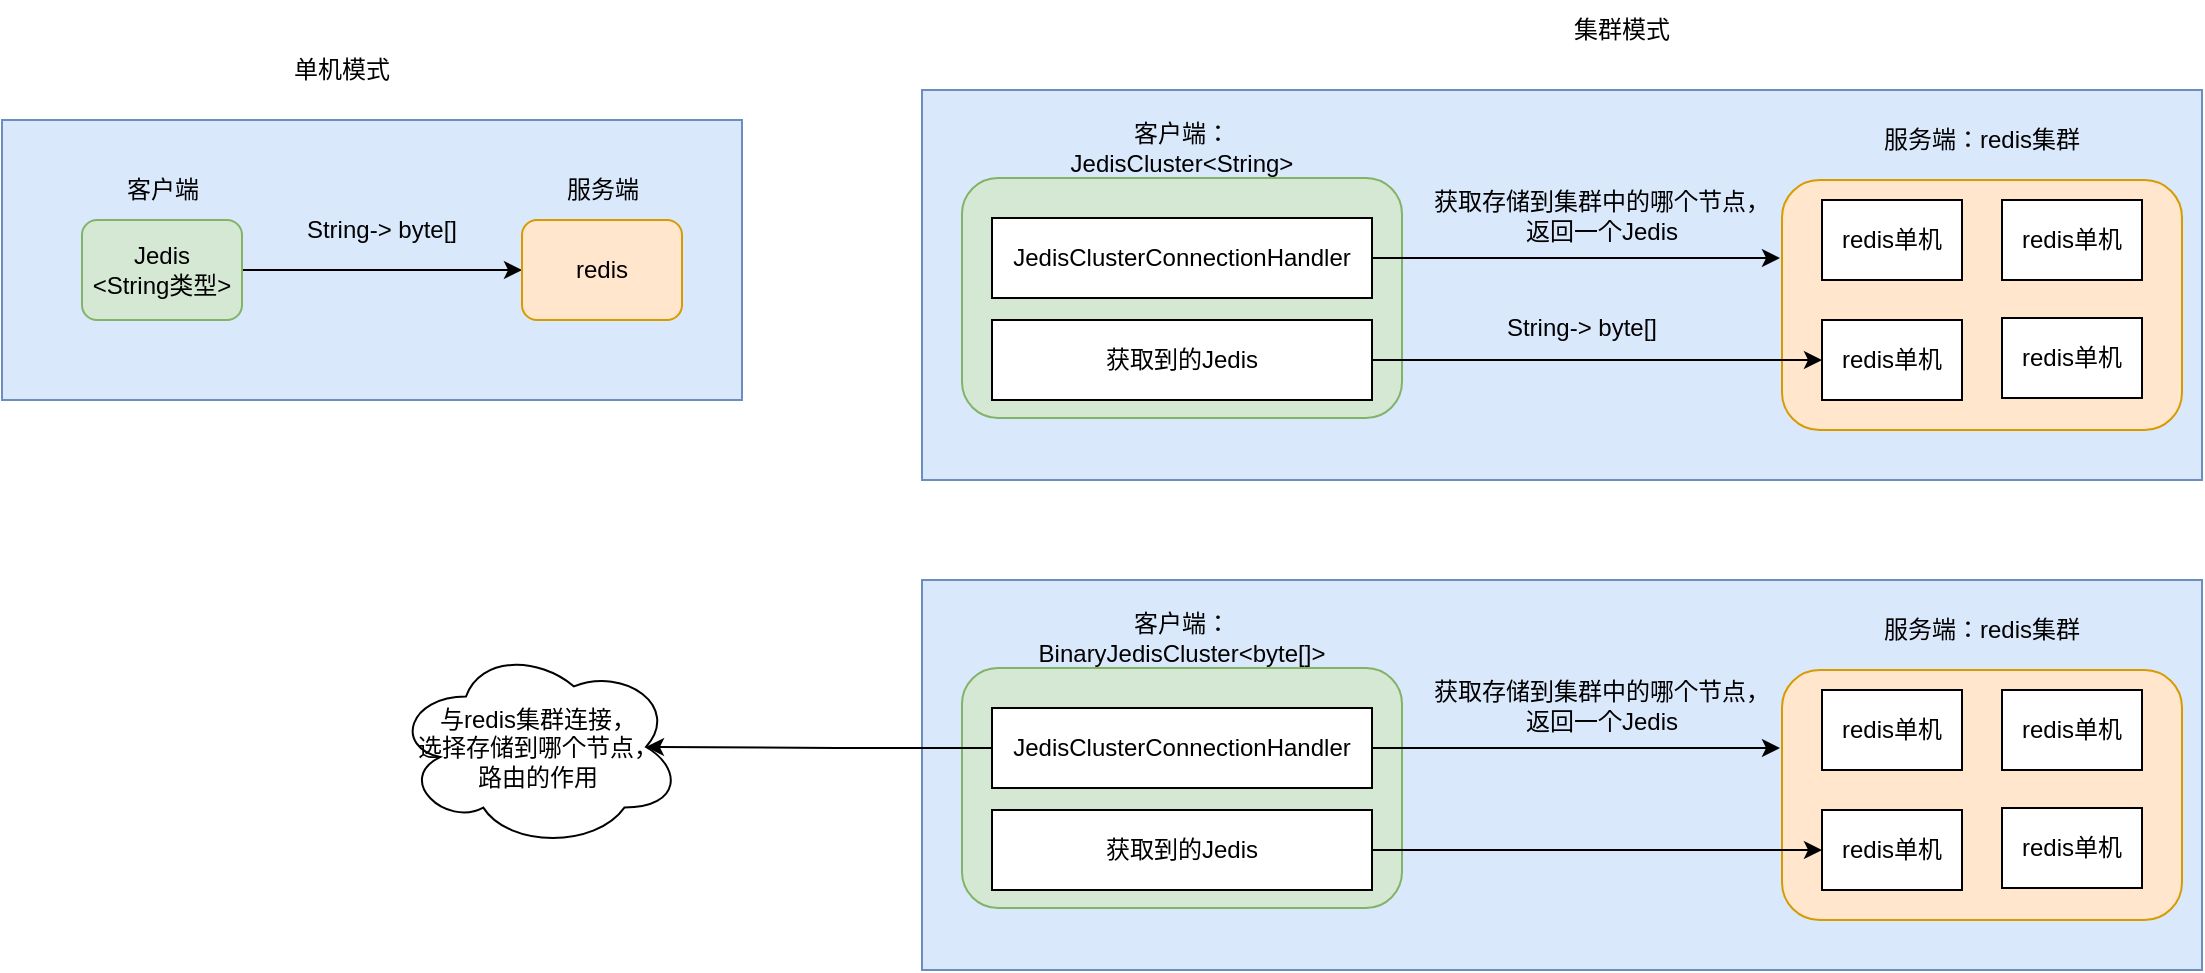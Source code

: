 <mxfile version="25.0.3">
  <diagram name="第 1 页" id="c-J9mBp_pN7kx_Gn5U37">
    <mxGraphModel dx="1482" dy="785" grid="0" gridSize="10" guides="1" tooltips="1" connect="1" arrows="1" fold="1" page="1" pageScale="1" pageWidth="1654" pageHeight="2336" math="0" shadow="0">
      <root>
        <mxCell id="0" />
        <mxCell id="1" parent="0" />
        <mxCell id="yMbFCH30LQ-mnXPwizZb-8" value="" style="rounded=0;whiteSpace=wrap;html=1;fillColor=#dae8fc;strokeColor=#6c8ebf;" vertex="1" parent="1">
          <mxGeometry x="150" y="270" width="370" height="140" as="geometry" />
        </mxCell>
        <mxCell id="yMbFCH30LQ-mnXPwizZb-5" style="edgeStyle=orthogonalEdgeStyle;rounded=0;orthogonalLoop=1;jettySize=auto;html=1;entryX=0;entryY=0.5;entryDx=0;entryDy=0;" edge="1" parent="1" source="yMbFCH30LQ-mnXPwizZb-1" target="yMbFCH30LQ-mnXPwizZb-2">
          <mxGeometry relative="1" as="geometry" />
        </mxCell>
        <mxCell id="yMbFCH30LQ-mnXPwizZb-1" value="Jedis&lt;div&gt;&amp;lt;String类型&amp;gt;&lt;/div&gt;" style="rounded=1;whiteSpace=wrap;html=1;fillColor=#d5e8d4;strokeColor=#82b366;" vertex="1" parent="1">
          <mxGeometry x="190" y="320" width="80" height="50" as="geometry" />
        </mxCell>
        <mxCell id="yMbFCH30LQ-mnXPwizZb-2" value="redis" style="rounded=1;whiteSpace=wrap;html=1;fillColor=#ffe6cc;strokeColor=#d79b00;" vertex="1" parent="1">
          <mxGeometry x="410" y="320" width="80" height="50" as="geometry" />
        </mxCell>
        <mxCell id="yMbFCH30LQ-mnXPwizZb-3" value="客户端" style="text;html=1;align=center;verticalAlign=middle;resizable=0;points=[];autosize=1;strokeColor=none;fillColor=none;" vertex="1" parent="1">
          <mxGeometry x="200" y="290" width="60" height="30" as="geometry" />
        </mxCell>
        <mxCell id="yMbFCH30LQ-mnXPwizZb-4" value="服务端" style="text;html=1;align=center;verticalAlign=middle;resizable=0;points=[];autosize=1;strokeColor=none;fillColor=none;" vertex="1" parent="1">
          <mxGeometry x="420" y="290" width="60" height="30" as="geometry" />
        </mxCell>
        <mxCell id="yMbFCH30LQ-mnXPwizZb-6" value="String-&amp;gt; byte[]" style="text;html=1;align=center;verticalAlign=middle;whiteSpace=wrap;rounded=0;" vertex="1" parent="1">
          <mxGeometry x="300" y="310" width="80" height="30" as="geometry" />
        </mxCell>
        <mxCell id="yMbFCH30LQ-mnXPwizZb-9" value="单机模式" style="text;html=1;align=center;verticalAlign=middle;whiteSpace=wrap;rounded=0;" vertex="1" parent="1">
          <mxGeometry x="290" y="230" width="60" height="30" as="geometry" />
        </mxCell>
        <mxCell id="yMbFCH30LQ-mnXPwizZb-10" value="" style="rounded=0;whiteSpace=wrap;html=1;fillColor=#dae8fc;strokeColor=#6c8ebf;" vertex="1" parent="1">
          <mxGeometry x="610" y="255" width="640" height="195" as="geometry" />
        </mxCell>
        <mxCell id="yMbFCH30LQ-mnXPwizZb-12" value="" style="rounded=1;whiteSpace=wrap;html=1;fillColor=#d5e8d4;strokeColor=#82b366;" vertex="1" parent="1">
          <mxGeometry x="630" y="299" width="220" height="120" as="geometry" />
        </mxCell>
        <mxCell id="yMbFCH30LQ-mnXPwizZb-13" value="" style="rounded=1;whiteSpace=wrap;html=1;fillColor=#ffe6cc;strokeColor=#d79b00;" vertex="1" parent="1">
          <mxGeometry x="1040" y="300" width="200" height="125" as="geometry" />
        </mxCell>
        <mxCell id="yMbFCH30LQ-mnXPwizZb-17" value="&lt;span style=&quot;text-wrap-mode: nowrap;&quot;&gt;服务端：&lt;/span&gt;redis集群" style="text;html=1;align=center;verticalAlign=middle;whiteSpace=wrap;rounded=0;" vertex="1" parent="1">
          <mxGeometry x="1060" y="265" width="160" height="30" as="geometry" />
        </mxCell>
        <mxCell id="yMbFCH30LQ-mnXPwizZb-18" value="redis单机" style="rounded=0;whiteSpace=wrap;html=1;" vertex="1" parent="1">
          <mxGeometry x="1060" y="310" width="70" height="40" as="geometry" />
        </mxCell>
        <mxCell id="yMbFCH30LQ-mnXPwizZb-20" value="redis单机" style="rounded=0;whiteSpace=wrap;html=1;" vertex="1" parent="1">
          <mxGeometry x="1150" y="310" width="70" height="40" as="geometry" />
        </mxCell>
        <mxCell id="yMbFCH30LQ-mnXPwizZb-21" value="redis单机" style="rounded=0;whiteSpace=wrap;html=1;" vertex="1" parent="1">
          <mxGeometry x="1060" y="370" width="70" height="40" as="geometry" />
        </mxCell>
        <mxCell id="yMbFCH30LQ-mnXPwizZb-22" value="redis单机" style="rounded=0;whiteSpace=wrap;html=1;" vertex="1" parent="1">
          <mxGeometry x="1150" y="369" width="70" height="40" as="geometry" />
        </mxCell>
        <mxCell id="yMbFCH30LQ-mnXPwizZb-23" value="&lt;span style=&quot;text-wrap-mode: nowrap;&quot;&gt;客户端：JedisCluster&amp;lt;String&amp;gt;&lt;/span&gt;" style="text;html=1;align=center;verticalAlign=middle;whiteSpace=wrap;rounded=0;" vertex="1" parent="1">
          <mxGeometry x="660" y="269" width="160" height="30" as="geometry" />
        </mxCell>
        <mxCell id="yMbFCH30LQ-mnXPwizZb-25" value="JedisClusterConnectionHandler" style="rounded=0;whiteSpace=wrap;html=1;" vertex="1" parent="1">
          <mxGeometry x="645" y="319" width="190" height="40" as="geometry" />
        </mxCell>
        <mxCell id="yMbFCH30LQ-mnXPwizZb-27" value="获取存储到集群中的哪个节点，返回一个Jedis" style="text;html=1;align=center;verticalAlign=middle;whiteSpace=wrap;rounded=0;" vertex="1" parent="1">
          <mxGeometry x="860" y="308" width="180" height="20" as="geometry" />
        </mxCell>
        <mxCell id="yMbFCH30LQ-mnXPwizZb-29" style="edgeStyle=orthogonalEdgeStyle;rounded=0;orthogonalLoop=1;jettySize=auto;html=1;" edge="1" parent="1" source="yMbFCH30LQ-mnXPwizZb-28" target="yMbFCH30LQ-mnXPwizZb-21">
          <mxGeometry relative="1" as="geometry" />
        </mxCell>
        <mxCell id="yMbFCH30LQ-mnXPwizZb-28" value="获取到的Jedis" style="rounded=0;whiteSpace=wrap;html=1;" vertex="1" parent="1">
          <mxGeometry x="645" y="370" width="190" height="40" as="geometry" />
        </mxCell>
        <mxCell id="yMbFCH30LQ-mnXPwizZb-31" style="edgeStyle=orthogonalEdgeStyle;rounded=0;orthogonalLoop=1;jettySize=auto;html=1;entryX=-0.005;entryY=0.312;entryDx=0;entryDy=0;entryPerimeter=0;" edge="1" parent="1" source="yMbFCH30LQ-mnXPwizZb-25" target="yMbFCH30LQ-mnXPwizZb-13">
          <mxGeometry relative="1" as="geometry" />
        </mxCell>
        <mxCell id="yMbFCH30LQ-mnXPwizZb-32" value="String-&amp;gt; byte[]" style="text;html=1;align=center;verticalAlign=middle;whiteSpace=wrap;rounded=0;" vertex="1" parent="1">
          <mxGeometry x="900" y="359" width="80" height="30" as="geometry" />
        </mxCell>
        <mxCell id="yMbFCH30LQ-mnXPwizZb-33" value="集群模式" style="text;html=1;align=center;verticalAlign=middle;whiteSpace=wrap;rounded=0;" vertex="1" parent="1">
          <mxGeometry x="930" y="210" width="60" height="30" as="geometry" />
        </mxCell>
        <mxCell id="yMbFCH30LQ-mnXPwizZb-34" value="" style="rounded=0;whiteSpace=wrap;html=1;fillColor=#dae8fc;strokeColor=#6c8ebf;" vertex="1" parent="1">
          <mxGeometry x="610" y="500" width="640" height="195" as="geometry" />
        </mxCell>
        <mxCell id="yMbFCH30LQ-mnXPwizZb-35" value="" style="rounded=1;whiteSpace=wrap;html=1;fillColor=#d5e8d4;strokeColor=#82b366;" vertex="1" parent="1">
          <mxGeometry x="630" y="544" width="220" height="120" as="geometry" />
        </mxCell>
        <mxCell id="yMbFCH30LQ-mnXPwizZb-36" value="" style="rounded=1;whiteSpace=wrap;html=1;fillColor=#ffe6cc;strokeColor=#d79b00;" vertex="1" parent="1">
          <mxGeometry x="1040" y="545" width="200" height="125" as="geometry" />
        </mxCell>
        <mxCell id="yMbFCH30LQ-mnXPwizZb-37" value="&lt;span style=&quot;text-wrap-mode: nowrap;&quot;&gt;服务端：&lt;/span&gt;redis集群" style="text;html=1;align=center;verticalAlign=middle;whiteSpace=wrap;rounded=0;" vertex="1" parent="1">
          <mxGeometry x="1060" y="510" width="160" height="30" as="geometry" />
        </mxCell>
        <mxCell id="yMbFCH30LQ-mnXPwizZb-38" value="redis单机" style="rounded=0;whiteSpace=wrap;html=1;" vertex="1" parent="1">
          <mxGeometry x="1060" y="555" width="70" height="40" as="geometry" />
        </mxCell>
        <mxCell id="yMbFCH30LQ-mnXPwizZb-39" value="redis单机" style="rounded=0;whiteSpace=wrap;html=1;" vertex="1" parent="1">
          <mxGeometry x="1150" y="555" width="70" height="40" as="geometry" />
        </mxCell>
        <mxCell id="yMbFCH30LQ-mnXPwizZb-40" value="redis单机" style="rounded=0;whiteSpace=wrap;html=1;" vertex="1" parent="1">
          <mxGeometry x="1060" y="615" width="70" height="40" as="geometry" />
        </mxCell>
        <mxCell id="yMbFCH30LQ-mnXPwizZb-41" value="redis单机" style="rounded=0;whiteSpace=wrap;html=1;" vertex="1" parent="1">
          <mxGeometry x="1150" y="614" width="70" height="40" as="geometry" />
        </mxCell>
        <mxCell id="yMbFCH30LQ-mnXPwizZb-42" value="&lt;span style=&quot;text-wrap-mode: nowrap;&quot;&gt;客户端：BinaryJedisCluster&amp;lt;byte[]&amp;gt;&lt;/span&gt;" style="text;html=1;align=center;verticalAlign=middle;whiteSpace=wrap;rounded=0;" vertex="1" parent="1">
          <mxGeometry x="660" y="514" width="160" height="30" as="geometry" />
        </mxCell>
        <mxCell id="yMbFCH30LQ-mnXPwizZb-43" value="JedisClusterConnectionHandler" style="rounded=0;whiteSpace=wrap;html=1;" vertex="1" parent="1">
          <mxGeometry x="645" y="564" width="190" height="40" as="geometry" />
        </mxCell>
        <mxCell id="yMbFCH30LQ-mnXPwizZb-44" value="获取存储到集群中的哪个节点，返回一个Jedis" style="text;html=1;align=center;verticalAlign=middle;whiteSpace=wrap;rounded=0;" vertex="1" parent="1">
          <mxGeometry x="860" y="553" width="180" height="20" as="geometry" />
        </mxCell>
        <mxCell id="yMbFCH30LQ-mnXPwizZb-45" style="edgeStyle=orthogonalEdgeStyle;rounded=0;orthogonalLoop=1;jettySize=auto;html=1;" edge="1" parent="1" source="yMbFCH30LQ-mnXPwizZb-46" target="yMbFCH30LQ-mnXPwizZb-40">
          <mxGeometry relative="1" as="geometry" />
        </mxCell>
        <mxCell id="yMbFCH30LQ-mnXPwizZb-46" value="获取到的Jedis" style="rounded=0;whiteSpace=wrap;html=1;" vertex="1" parent="1">
          <mxGeometry x="645" y="615" width="190" height="40" as="geometry" />
        </mxCell>
        <mxCell id="yMbFCH30LQ-mnXPwizZb-47" style="edgeStyle=orthogonalEdgeStyle;rounded=0;orthogonalLoop=1;jettySize=auto;html=1;entryX=-0.005;entryY=0.312;entryDx=0;entryDy=0;entryPerimeter=0;" edge="1" parent="1" source="yMbFCH30LQ-mnXPwizZb-43" target="yMbFCH30LQ-mnXPwizZb-36">
          <mxGeometry relative="1" as="geometry" />
        </mxCell>
        <mxCell id="yMbFCH30LQ-mnXPwizZb-49" value="与redis集群连接，&lt;div&gt;选择存储到哪个节点，&lt;/div&gt;&lt;div&gt;路由的作用&lt;/div&gt;" style="ellipse;shape=cloud;whiteSpace=wrap;html=1;" vertex="1" parent="1">
          <mxGeometry x="346" y="533" width="144" height="101" as="geometry" />
        </mxCell>
        <mxCell id="yMbFCH30LQ-mnXPwizZb-50" style="edgeStyle=orthogonalEdgeStyle;rounded=0;orthogonalLoop=1;jettySize=auto;html=1;entryX=0.875;entryY=0.5;entryDx=0;entryDy=0;entryPerimeter=0;" edge="1" parent="1" source="yMbFCH30LQ-mnXPwizZb-43" target="yMbFCH30LQ-mnXPwizZb-49">
          <mxGeometry relative="1" as="geometry" />
        </mxCell>
      </root>
    </mxGraphModel>
  </diagram>
</mxfile>
